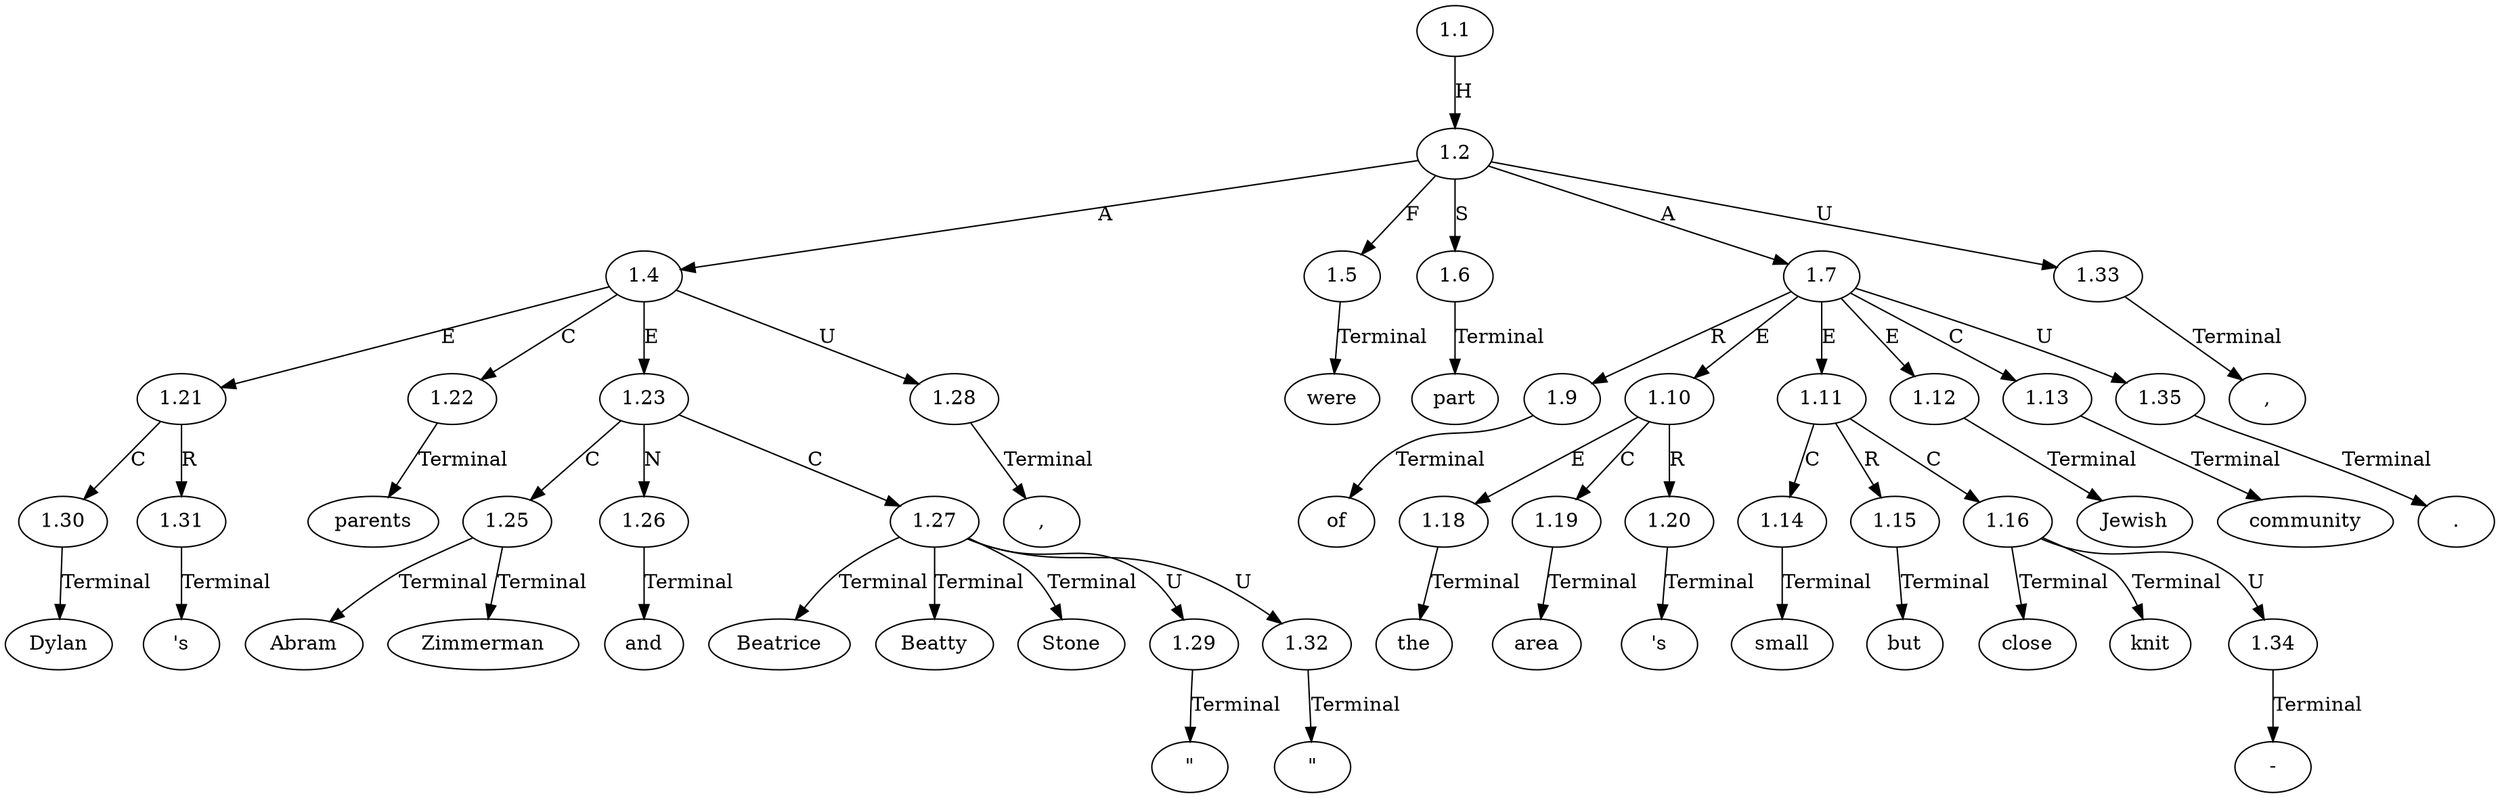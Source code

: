// Graph
digraph {
	0.1 [label=Dylan ordering=out]
	0.10 [label=Beatty ordering=out]
	0.11 [label="\"" ordering=out]
	0.12 [label=Stone ordering=out]
	0.13 [label="," ordering=out]
	0.14 [label=were ordering=out]
	0.15 [label=part ordering=out]
	0.16 [label=of ordering=out]
	0.17 [label=the ordering=out]
	0.18 [label=area ordering=out]
	0.19 [label="'s" ordering=out]
	0.2 [label="'s" ordering=out]
	0.20 [label=small ordering=out]
	0.21 [label=but ordering=out]
	0.22 [label=close ordering=out]
	0.23 [label="-" ordering=out]
	0.24 [label=knit ordering=out]
	0.25 [label=Jewish ordering=out]
	0.26 [label=community ordering=out]
	0.27 [label="." ordering=out]
	0.3 [label=parents ordering=out]
	0.4 [label="," ordering=out]
	0.5 [label=Abram ordering=out]
	0.6 [label=Zimmerman ordering=out]
	0.7 [label=and ordering=out]
	0.8 [label=Beatrice ordering=out]
	0.9 [label="\"" ordering=out]
	1.1 [label=1.1 ordering=out]
	1.2 [label=1.2 ordering=out]
	1.4 [label=1.4 ordering=out]
	1.5 [label=1.5 ordering=out]
	1.6 [label=1.6 ordering=out]
	1.7 [label=1.7 ordering=out]
	1.9 [label=1.9 ordering=out]
	1.10 [label=1.10 ordering=out]
	1.11 [label=1.11 ordering=out]
	1.12 [label=1.12 ordering=out]
	1.13 [label=1.13 ordering=out]
	1.14 [label=1.14 ordering=out]
	1.15 [label=1.15 ordering=out]
	1.16 [label=1.16 ordering=out]
	1.18 [label=1.18 ordering=out]
	1.19 [label=1.19 ordering=out]
	1.20 [label=1.20 ordering=out]
	1.21 [label=1.21 ordering=out]
	1.22 [label=1.22 ordering=out]
	1.23 [label=1.23 ordering=out]
	1.25 [label=1.25 ordering=out]
	1.26 [label=1.26 ordering=out]
	1.27 [label=1.27 ordering=out]
	1.28 [label=1.28 ordering=out]
	1.29 [label=1.29 ordering=out]
	1.30 [label=1.30 ordering=out]
	1.31 [label=1.31 ordering=out]
	1.32 [label=1.32 ordering=out]
	1.33 [label=1.33 ordering=out]
	1.34 [label=1.34 ordering=out]
	1.35 [label=1.35 ordering=out]
	1.1 -> 1.2 [label=H ordering=out]
	1.2 -> 1.4 [label=A ordering=out]
	1.2 -> 1.5 [label=F ordering=out]
	1.2 -> 1.6 [label=S ordering=out]
	1.2 -> 1.7 [label=A ordering=out]
	1.2 -> 1.33 [label=U ordering=out]
	1.4 -> 1.21 [label=E ordering=out]
	1.4 -> 1.22 [label=C ordering=out]
	1.4 -> 1.23 [label=E ordering=out]
	1.4 -> 1.28 [label=U ordering=out]
	1.5 -> 0.14 [label=Terminal ordering=out]
	1.6 -> 0.15 [label=Terminal ordering=out]
	1.7 -> 1.9 [label=R ordering=out]
	1.7 -> 1.10 [label=E ordering=out]
	1.7 -> 1.11 [label=E ordering=out]
	1.7 -> 1.12 [label=E ordering=out]
	1.7 -> 1.13 [label=C ordering=out]
	1.7 -> 1.35 [label=U ordering=out]
	1.9 -> 0.16 [label=Terminal ordering=out]
	1.10 -> 1.18 [label=E ordering=out]
	1.10 -> 1.19 [label=C ordering=out]
	1.10 -> 1.20 [label=R ordering=out]
	1.11 -> 1.14 [label=C ordering=out]
	1.11 -> 1.15 [label=R ordering=out]
	1.11 -> 1.16 [label=C ordering=out]
	1.12 -> 0.25 [label=Terminal ordering=out]
	1.13 -> 0.26 [label=Terminal ordering=out]
	1.14 -> 0.20 [label=Terminal ordering=out]
	1.15 -> 0.21 [label=Terminal ordering=out]
	1.16 -> 0.22 [label=Terminal ordering=out]
	1.16 -> 0.24 [label=Terminal ordering=out]
	1.16 -> 1.34 [label=U ordering=out]
	1.18 -> 0.17 [label=Terminal ordering=out]
	1.19 -> 0.18 [label=Terminal ordering=out]
	1.20 -> 0.19 [label=Terminal ordering=out]
	1.21 -> 1.30 [label=C ordering=out]
	1.21 -> 1.31 [label=R ordering=out]
	1.22 -> 0.3 [label=Terminal ordering=out]
	1.23 -> 1.25 [label=C ordering=out]
	1.23 -> 1.26 [label=N ordering=out]
	1.23 -> 1.27 [label=C ordering=out]
	1.25 -> 0.5 [label=Terminal ordering=out]
	1.25 -> 0.6 [label=Terminal ordering=out]
	1.26 -> 0.7 [label=Terminal ordering=out]
	1.27 -> 0.8 [label=Terminal ordering=out]
	1.27 -> 0.10 [label=Terminal ordering=out]
	1.27 -> 0.12 [label=Terminal ordering=out]
	1.27 -> 1.29 [label=U ordering=out]
	1.27 -> 1.32 [label=U ordering=out]
	1.28 -> 0.4 [label=Terminal ordering=out]
	1.29 -> 0.9 [label=Terminal ordering=out]
	1.30 -> 0.1 [label=Terminal ordering=out]
	1.31 -> 0.2 [label=Terminal ordering=out]
	1.32 -> 0.11 [label=Terminal ordering=out]
	1.33 -> 0.13 [label=Terminal ordering=out]
	1.34 -> 0.23 [label=Terminal ordering=out]
	1.35 -> 0.27 [label=Terminal ordering=out]
}
